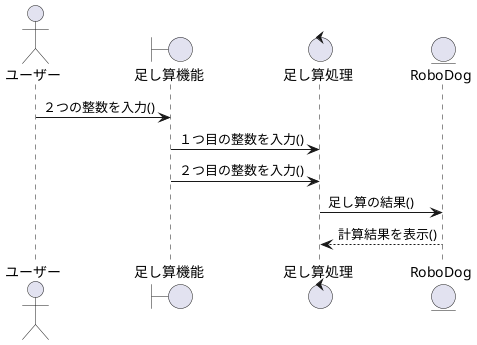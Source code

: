 @startuml

actor ユーザー as User
boundary 足し算機能 as AddUI
control 足し算処理 as AddCtrl
entity RoboDog as RoboDog

User -> AddUI : ２つの整数を入力()
AddUI -> AddCtrl : １つ目の整数を入力()
AddUI -> AddCtrl : ２つ目の整数を入力()
AddCtrl -> RoboDog : 足し算の結果()

' 表示画面を作るかは検討中
RoboDog --> AddCtrl : 計算結果を表示()

@enduml